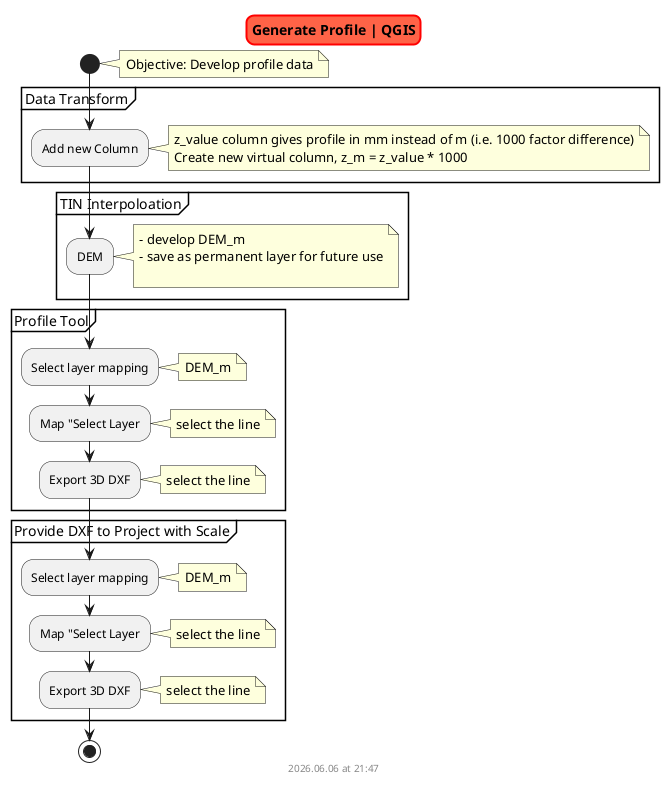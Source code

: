 @startuml generate_profile
skinparam titleBorderRoundCorner 15
skinparam titleBorderThickness 2
skinparam titleBorderColor red
skinparam titleBackgroundColor Tomato

title Generate Profile | QGIS

start

    note right
        Objective: Develop profile data
    end note


    partition "Data Transform" {

        :Add new Column;
            note right
                z_value column gives profile in mm instead of m (i.e. 1000 factor difference)
                Create new virtual column, z_m = z_value * 1000
            end note

    }


    partition "TIN Interpoloation" {

        :DEM;
            note right
                - develop DEM_m 
                - save as permanent layer for future use

            end note

    }

    partition "Profile Tool" {
        :Select layer mapping;
            note right
                DEM_m
            end note

        :Map "Select Layer;
            note right
                select the line
            end note

        :Export 3D DXF;
            note right
                select the line
            end note

    }

    partition "Provide DXF to Project with Scale" {
        :Select layer mapping;
            note right
                DEM_m
            end note

        :Map "Select Layer;
            note right
                select the line
            end note

        :Export 3D DXF;
            note right
                select the line
            end note

    }




stop

footer
%date("yyyy.MM.dd' at 'HH:mm")
%filename()
end footer

@enduml
